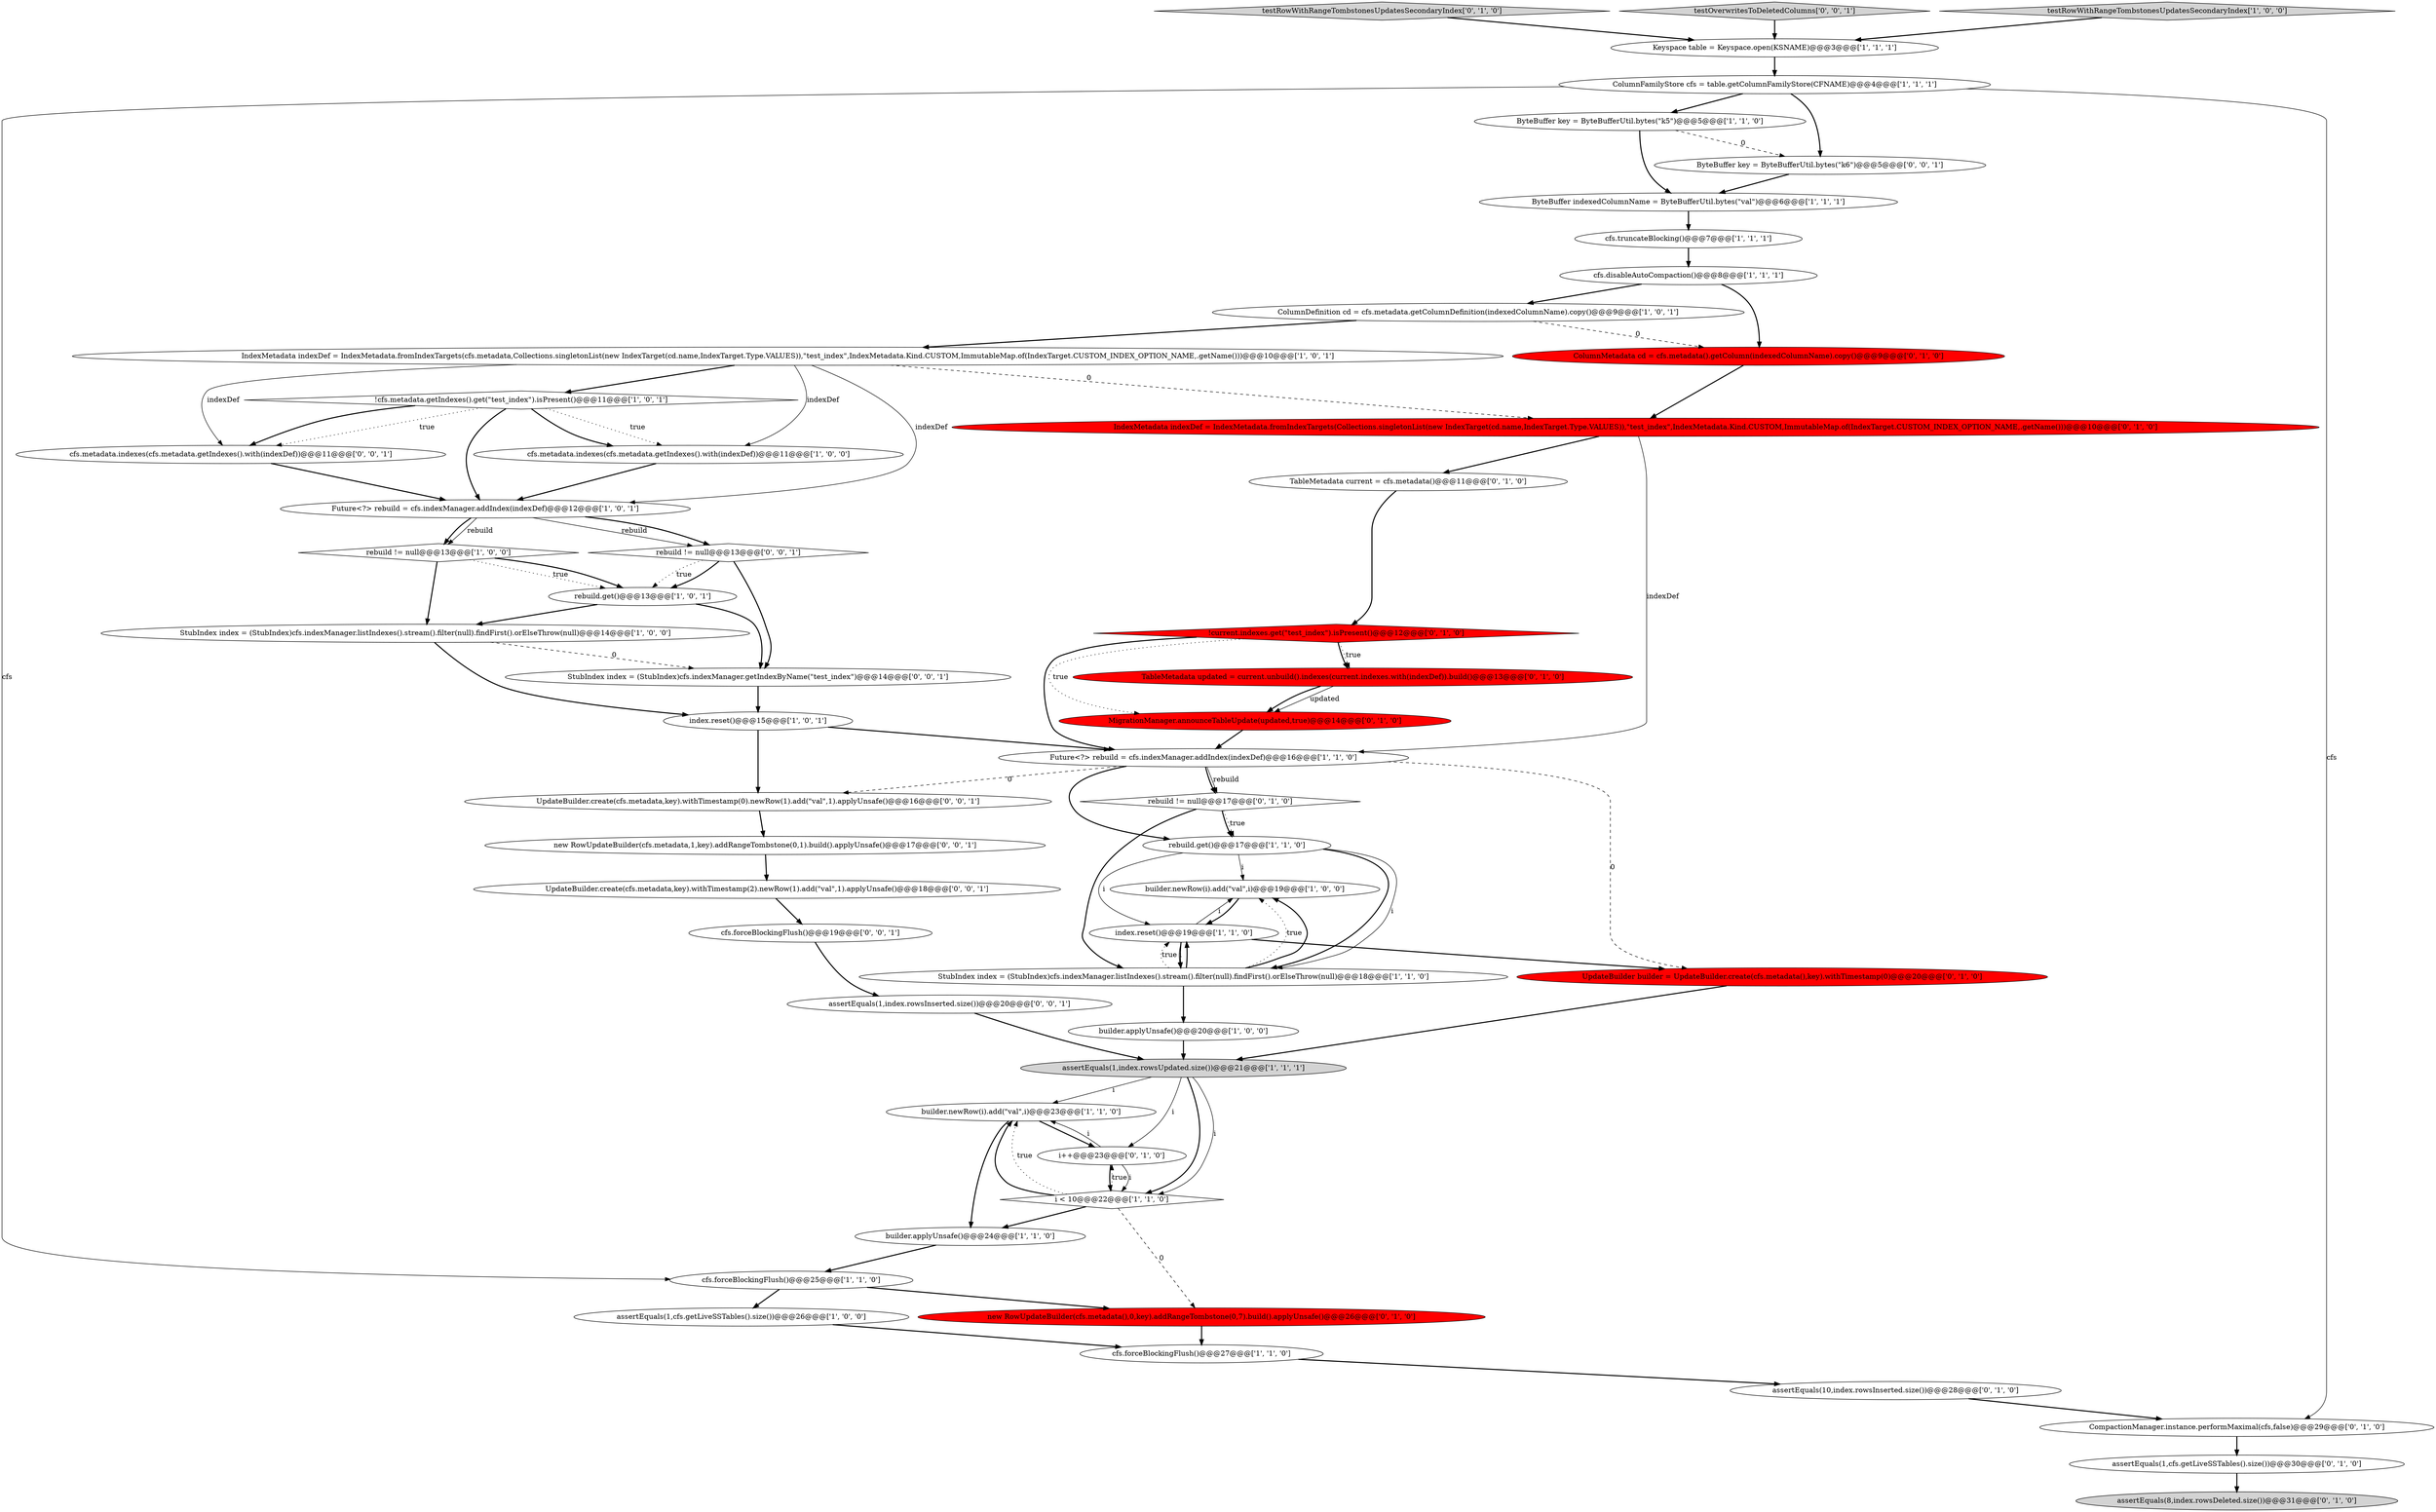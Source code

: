 digraph {
14 [style = filled, label = "builder.newRow(i).add(\"val\",i)@@@23@@@['1', '1', '0']", fillcolor = white, shape = ellipse image = "AAA0AAABBB1BBB"];
15 [style = filled, label = "assertEquals(1,cfs.getLiveSSTables().size())@@@26@@@['1', '0', '0']", fillcolor = white, shape = ellipse image = "AAA0AAABBB1BBB"];
7 [style = filled, label = "builder.newRow(i).add(\"val\",i)@@@19@@@['1', '0', '0']", fillcolor = white, shape = ellipse image = "AAA0AAABBB1BBB"];
23 [style = filled, label = "cfs.metadata.indexes(cfs.metadata.getIndexes().with(indexDef))@@@11@@@['1', '0', '0']", fillcolor = white, shape = ellipse image = "AAA0AAABBB1BBB"];
9 [style = filled, label = "ByteBuffer key = ByteBufferUtil.bytes(\"k5\")@@@5@@@['1', '1', '0']", fillcolor = white, shape = ellipse image = "AAA0AAABBB1BBB"];
22 [style = filled, label = "IndexMetadata indexDef = IndexMetadata.fromIndexTargets(cfs.metadata,Collections.singletonList(new IndexTarget(cd.name,IndexTarget.Type.VALUES)),\"test_index\",IndexMetadata.Kind.CUSTOM,ImmutableMap.of(IndexTarget.CUSTOM_INDEX_OPTION_NAME,.getName()))@@@10@@@['1', '0', '1']", fillcolor = white, shape = ellipse image = "AAA0AAABBB1BBB"];
17 [style = filled, label = "ColumnFamilyStore cfs = table.getColumnFamilyStore(CFNAME)@@@4@@@['1', '1', '1']", fillcolor = white, shape = ellipse image = "AAA0AAABBB1BBB"];
30 [style = filled, label = "MigrationManager.announceTableUpdate(updated,true)@@@14@@@['0', '1', '0']", fillcolor = red, shape = ellipse image = "AAA1AAABBB2BBB"];
27 [style = filled, label = "!cfs.metadata.getIndexes().get(\"test_index\").isPresent()@@@11@@@['1', '0', '1']", fillcolor = white, shape = diamond image = "AAA0AAABBB1BBB"];
5 [style = filled, label = "builder.applyUnsafe()@@@20@@@['1', '0', '0']", fillcolor = white, shape = ellipse image = "AAA0AAABBB1BBB"];
43 [style = filled, label = "new RowUpdateBuilder(cfs.metadata(),0,key).addRangeTombstone(0,7).build().applyUnsafe()@@@26@@@['0', '1', '0']", fillcolor = red, shape = ellipse image = "AAA1AAABBB2BBB"];
44 [style = filled, label = "cfs.metadata.indexes(cfs.metadata.getIndexes().with(indexDef))@@@11@@@['0', '0', '1']", fillcolor = white, shape = ellipse image = "AAA0AAABBB3BBB"];
37 [style = filled, label = "IndexMetadata indexDef = IndexMetadata.fromIndexTargets(Collections.singletonList(new IndexTarget(cd.name,IndexTarget.Type.VALUES)),\"test_index\",IndexMetadata.Kind.CUSTOM,ImmutableMap.of(IndexTarget.CUSTOM_INDEX_OPTION_NAME,.getName()))@@@10@@@['0', '1', '0']", fillcolor = red, shape = ellipse image = "AAA1AAABBB2BBB"];
46 [style = filled, label = "StubIndex index = (StubIndex)cfs.indexManager.getIndexByName(\"test_index\")@@@14@@@['0', '0', '1']", fillcolor = white, shape = ellipse image = "AAA0AAABBB3BBB"];
1 [style = filled, label = "rebuild.get()@@@17@@@['1', '1', '0']", fillcolor = white, shape = ellipse image = "AAA0AAABBB1BBB"];
11 [style = filled, label = "Future<?> rebuild = cfs.indexManager.addIndex(indexDef)@@@12@@@['1', '0', '1']", fillcolor = white, shape = ellipse image = "AAA0AAABBB1BBB"];
18 [style = filled, label = "rebuild.get()@@@13@@@['1', '0', '1']", fillcolor = white, shape = ellipse image = "AAA0AAABBB1BBB"];
6 [style = filled, label = "StubIndex index = (StubIndex)cfs.indexManager.listIndexes().stream().filter(null).findFirst().orElseThrow(null)@@@18@@@['1', '1', '0']", fillcolor = white, shape = ellipse image = "AAA0AAABBB1BBB"];
53 [style = filled, label = "assertEquals(1,index.rowsInserted.size())@@@20@@@['0', '0', '1']", fillcolor = white, shape = ellipse image = "AAA0AAABBB3BBB"];
47 [style = filled, label = "rebuild != null@@@13@@@['0', '0', '1']", fillcolor = white, shape = diamond image = "AAA0AAABBB3BBB"];
0 [style = filled, label = "index.reset()@@@15@@@['1', '0', '1']", fillcolor = white, shape = ellipse image = "AAA0AAABBB1BBB"];
42 [style = filled, label = "TableMetadata updated = current.unbuild().indexes(current.indexes.with(indexDef)).build()@@@13@@@['0', '1', '0']", fillcolor = red, shape = ellipse image = "AAA1AAABBB2BBB"];
31 [style = filled, label = "!current.indexes.get(\"test_index\").isPresent()@@@12@@@['0', '1', '0']", fillcolor = red, shape = diamond image = "AAA1AAABBB2BBB"];
39 [style = filled, label = "ColumnMetadata cd = cfs.metadata().getColumn(indexedColumnName).copy()@@@9@@@['0', '1', '0']", fillcolor = red, shape = ellipse image = "AAA1AAABBB2BBB"];
51 [style = filled, label = "new RowUpdateBuilder(cfs.metadata,1,key).addRangeTombstone(0,1).build().applyUnsafe()@@@17@@@['0', '0', '1']", fillcolor = white, shape = ellipse image = "AAA0AAABBB3BBB"];
28 [style = filled, label = "index.reset()@@@19@@@['1', '1', '0']", fillcolor = white, shape = ellipse image = "AAA0AAABBB1BBB"];
12 [style = filled, label = "builder.applyUnsafe()@@@24@@@['1', '1', '0']", fillcolor = white, shape = ellipse image = "AAA0AAABBB1BBB"];
26 [style = filled, label = "cfs.truncateBlocking()@@@7@@@['1', '1', '1']", fillcolor = white, shape = ellipse image = "AAA0AAABBB1BBB"];
32 [style = filled, label = "rebuild != null@@@17@@@['0', '1', '0']", fillcolor = white, shape = diamond image = "AAA0AAABBB2BBB"];
50 [style = filled, label = "UpdateBuilder.create(cfs.metadata,key).withTimestamp(0).newRow(1).add(\"val\",1).applyUnsafe()@@@16@@@['0', '0', '1']", fillcolor = white, shape = ellipse image = "AAA0AAABBB3BBB"];
19 [style = filled, label = "i < 10@@@22@@@['1', '1', '0']", fillcolor = white, shape = diamond image = "AAA0AAABBB1BBB"];
48 [style = filled, label = "UpdateBuilder.create(cfs.metadata,key).withTimestamp(2).newRow(1).add(\"val\",1).applyUnsafe()@@@18@@@['0', '0', '1']", fillcolor = white, shape = ellipse image = "AAA0AAABBB3BBB"];
29 [style = filled, label = "assertEquals(10,index.rowsInserted.size())@@@28@@@['0', '1', '0']", fillcolor = white, shape = ellipse image = "AAA0AAABBB2BBB"];
8 [style = filled, label = "cfs.forceBlockingFlush()@@@25@@@['1', '1', '0']", fillcolor = white, shape = ellipse image = "AAA0AAABBB1BBB"];
33 [style = filled, label = "testRowWithRangeTombstonesUpdatesSecondaryIndex['0', '1', '0']", fillcolor = lightgray, shape = diamond image = "AAA0AAABBB2BBB"];
49 [style = filled, label = "ByteBuffer key = ByteBufferUtil.bytes(\"k6\")@@@5@@@['0', '0', '1']", fillcolor = white, shape = ellipse image = "AAA0AAABBB3BBB"];
45 [style = filled, label = "testOverwritesToDeletedColumns['0', '0', '1']", fillcolor = lightgray, shape = diamond image = "AAA0AAABBB3BBB"];
4 [style = filled, label = "rebuild != null@@@13@@@['1', '0', '0']", fillcolor = white, shape = diamond image = "AAA0AAABBB1BBB"];
52 [style = filled, label = "cfs.forceBlockingFlush()@@@19@@@['0', '0', '1']", fillcolor = white, shape = ellipse image = "AAA0AAABBB3BBB"];
3 [style = filled, label = "ColumnDefinition cd = cfs.metadata.getColumnDefinition(indexedColumnName).copy()@@@9@@@['1', '0', '1']", fillcolor = white, shape = ellipse image = "AAA0AAABBB1BBB"];
40 [style = filled, label = "UpdateBuilder builder = UpdateBuilder.create(cfs.metadata(),key).withTimestamp(0)@@@20@@@['0', '1', '0']", fillcolor = red, shape = ellipse image = "AAA1AAABBB2BBB"];
25 [style = filled, label = "StubIndex index = (StubIndex)cfs.indexManager.listIndexes().stream().filter(null).findFirst().orElseThrow(null)@@@14@@@['1', '0', '0']", fillcolor = white, shape = ellipse image = "AAA0AAABBB1BBB"];
2 [style = filled, label = "ByteBuffer indexedColumnName = ByteBufferUtil.bytes(\"val\")@@@6@@@['1', '1', '1']", fillcolor = white, shape = ellipse image = "AAA0AAABBB1BBB"];
35 [style = filled, label = "TableMetadata current = cfs.metadata()@@@11@@@['0', '1', '0']", fillcolor = white, shape = ellipse image = "AAA0AAABBB2BBB"];
20 [style = filled, label = "cfs.forceBlockingFlush()@@@27@@@['1', '1', '0']", fillcolor = white, shape = ellipse image = "AAA0AAABBB1BBB"];
24 [style = filled, label = "assertEquals(1,index.rowsUpdated.size())@@@21@@@['1', '1', '1']", fillcolor = lightgray, shape = ellipse image = "AAA0AAABBB1BBB"];
10 [style = filled, label = "Future<?> rebuild = cfs.indexManager.addIndex(indexDef)@@@16@@@['1', '1', '0']", fillcolor = white, shape = ellipse image = "AAA0AAABBB1BBB"];
34 [style = filled, label = "assertEquals(8,index.rowsDeleted.size())@@@31@@@['0', '1', '0']", fillcolor = lightgray, shape = ellipse image = "AAA0AAABBB2BBB"];
16 [style = filled, label = "Keyspace table = Keyspace.open(KSNAME)@@@3@@@['1', '1', '1']", fillcolor = white, shape = ellipse image = "AAA0AAABBB1BBB"];
41 [style = filled, label = "CompactionManager.instance.performMaximal(cfs,false)@@@29@@@['0', '1', '0']", fillcolor = white, shape = ellipse image = "AAA0AAABBB2BBB"];
38 [style = filled, label = "assertEquals(1,cfs.getLiveSSTables().size())@@@30@@@['0', '1', '0']", fillcolor = white, shape = ellipse image = "AAA0AAABBB2BBB"];
13 [style = filled, label = "testRowWithRangeTombstonesUpdatesSecondaryIndex['1', '0', '0']", fillcolor = lightgray, shape = diamond image = "AAA0AAABBB1BBB"];
21 [style = filled, label = "cfs.disableAutoCompaction()@@@8@@@['1', '1', '1']", fillcolor = white, shape = ellipse image = "AAA0AAABBB1BBB"];
36 [style = filled, label = "i++@@@23@@@['0', '1', '0']", fillcolor = white, shape = ellipse image = "AAA0AAABBB2BBB"];
4->18 [style = dotted, label="true"];
2->26 [style = bold, label=""];
28->6 [style = bold, label=""];
46->0 [style = bold, label=""];
4->25 [style = bold, label=""];
10->50 [style = dashed, label="0"];
27->44 [style = dotted, label="true"];
17->9 [style = bold, label=""];
27->44 [style = bold, label=""];
28->6 [style = solid, label="i"];
27->23 [style = dotted, label="true"];
10->32 [style = bold, label=""];
32->6 [style = bold, label=""];
31->42 [style = dotted, label="true"];
48->52 [style = bold, label=""];
51->48 [style = bold, label=""];
11->47 [style = solid, label="rebuild"];
15->20 [style = bold, label=""];
18->46 [style = bold, label=""];
40->24 [style = bold, label=""];
37->10 [style = solid, label="indexDef"];
21->3 [style = bold, label=""];
35->31 [style = bold, label=""];
33->16 [style = bold, label=""];
24->19 [style = bold, label=""];
19->12 [style = bold, label=""];
9->2 [style = bold, label=""];
3->39 [style = dashed, label="0"];
22->23 [style = solid, label="indexDef"];
4->18 [style = bold, label=""];
16->17 [style = bold, label=""];
19->36 [style = dotted, label="true"];
13->16 [style = bold, label=""];
31->30 [style = dotted, label="true"];
22->37 [style = dashed, label="0"];
27->11 [style = bold, label=""];
24->14 [style = solid, label="i"];
53->24 [style = bold, label=""];
18->25 [style = bold, label=""];
30->10 [style = bold, label=""];
6->7 [style = dotted, label="true"];
41->38 [style = bold, label=""];
6->7 [style = bold, label=""];
10->1 [style = bold, label=""];
14->36 [style = bold, label=""];
25->0 [style = bold, label=""];
39->37 [style = bold, label=""];
8->15 [style = bold, label=""];
17->8 [style = solid, label="cfs"];
47->18 [style = bold, label=""];
22->11 [style = solid, label="indexDef"];
11->4 [style = bold, label=""];
43->20 [style = bold, label=""];
45->16 [style = bold, label=""];
28->7 [style = solid, label="i"];
26->21 [style = bold, label=""];
31->42 [style = bold, label=""];
6->5 [style = bold, label=""];
42->30 [style = solid, label="updated"];
1->6 [style = bold, label=""];
19->14 [style = bold, label=""];
10->40 [style = dashed, label="0"];
7->28 [style = bold, label=""];
21->39 [style = bold, label=""];
10->32 [style = solid, label="rebuild"];
17->49 [style = bold, label=""];
31->10 [style = bold, label=""];
12->8 [style = bold, label=""];
5->24 [style = bold, label=""];
32->1 [style = bold, label=""];
38->34 [style = bold, label=""];
11->47 [style = bold, label=""];
25->46 [style = dashed, label="0"];
22->44 [style = solid, label="indexDef"];
49->2 [style = bold, label=""];
47->18 [style = dotted, label="true"];
37->35 [style = bold, label=""];
23->11 [style = bold, label=""];
32->1 [style = dotted, label="true"];
1->28 [style = solid, label="i"];
36->19 [style = bold, label=""];
19->14 [style = dotted, label="true"];
28->40 [style = bold, label=""];
52->53 [style = bold, label=""];
1->6 [style = solid, label="i"];
20->29 [style = bold, label=""];
17->41 [style = solid, label="cfs"];
36->19 [style = solid, label="i"];
29->41 [style = bold, label=""];
47->46 [style = bold, label=""];
8->43 [style = bold, label=""];
9->49 [style = dashed, label="0"];
3->22 [style = bold, label=""];
0->50 [style = bold, label=""];
24->36 [style = solid, label="i"];
6->28 [style = dotted, label="true"];
0->10 [style = bold, label=""];
22->27 [style = bold, label=""];
42->30 [style = bold, label=""];
24->19 [style = solid, label="i"];
50->51 [style = bold, label=""];
19->43 [style = dashed, label="0"];
14->12 [style = bold, label=""];
11->4 [style = solid, label="rebuild"];
44->11 [style = bold, label=""];
27->23 [style = bold, label=""];
1->7 [style = solid, label="i"];
6->28 [style = bold, label=""];
36->14 [style = solid, label="i"];
}
